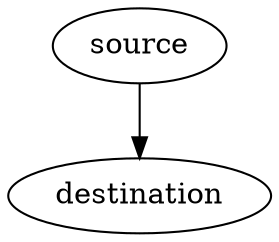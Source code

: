 digraph mainmap
{
	/* Note: URL must be in caps and quotes must be doubles. */

	URL = "http://savage.net.au/maps/demo.2.1.html";
	source [URL = "http://savage.net.au/maps/demo.2.2.html"];
	source -> destination [URL = "/maps/demo.2.3.html"];
}
